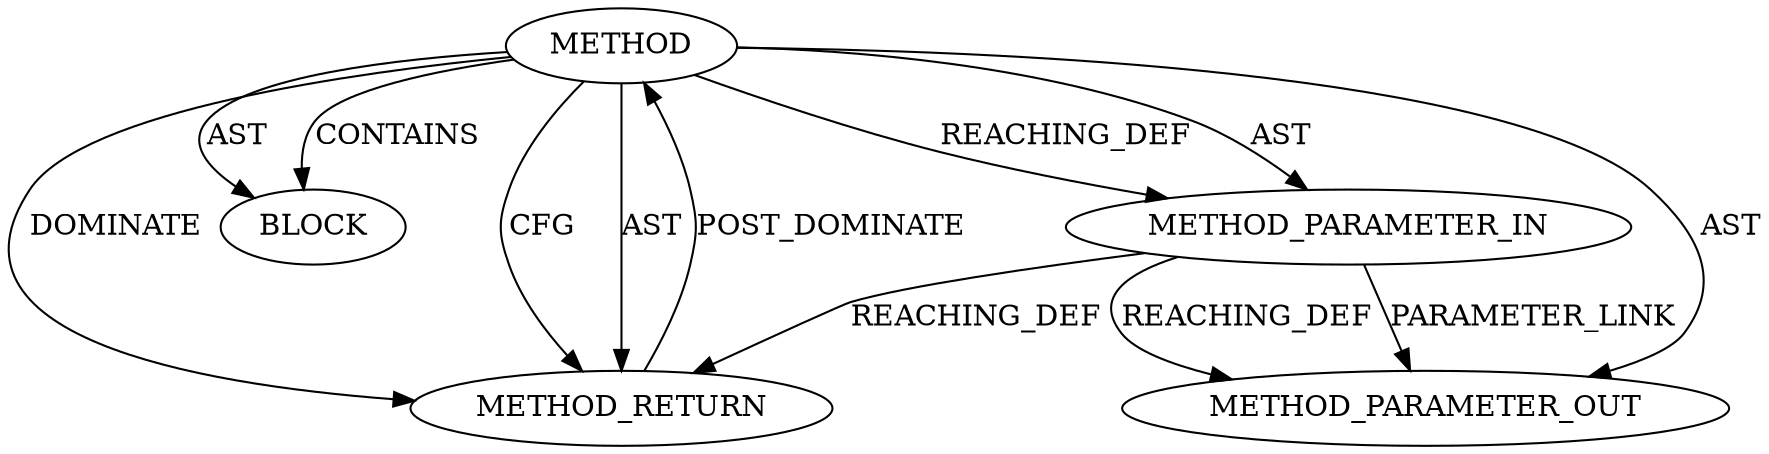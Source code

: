 digraph {
  21800 [label=METHOD_PARAMETER_OUT ORDER=1 CODE="p1" IS_VARIADIC=false TYPE_FULL_NAME="ANY" EVALUATION_STRATEGY="BY_VALUE" INDEX=1 NAME="p1"]
  19462 [label=BLOCK ORDER=1 ARGUMENT_INDEX=1 CODE="<empty>" TYPE_FULL_NAME="ANY"]
  19460 [label=METHOD AST_PARENT_TYPE="NAMESPACE_BLOCK" AST_PARENT_FULL_NAME="<global>" ORDER=0 CODE="<empty>" FULL_NAME="list_del" IS_EXTERNAL=true FILENAME="<empty>" SIGNATURE="" NAME="list_del"]
  19463 [label=METHOD_RETURN ORDER=2 CODE="RET" TYPE_FULL_NAME="ANY" EVALUATION_STRATEGY="BY_VALUE"]
  19461 [label=METHOD_PARAMETER_IN ORDER=1 CODE="p1" IS_VARIADIC=false TYPE_FULL_NAME="ANY" EVALUATION_STRATEGY="BY_VALUE" INDEX=1 NAME="p1"]
  19460 -> 19462 [label=AST ]
  19461 -> 19463 [label=REACHING_DEF VARIABLE="p1"]
  19460 -> 19461 [label=REACHING_DEF VARIABLE=""]
  19460 -> 21800 [label=AST ]
  19460 -> 19461 [label=AST ]
  19463 -> 19460 [label=POST_DOMINATE ]
  19460 -> 19463 [label=CFG ]
  19460 -> 19463 [label=AST ]
  19461 -> 21800 [label=PARAMETER_LINK ]
  19461 -> 21800 [label=REACHING_DEF VARIABLE="p1"]
  19460 -> 19463 [label=DOMINATE ]
  19460 -> 19462 [label=CONTAINS ]
}
